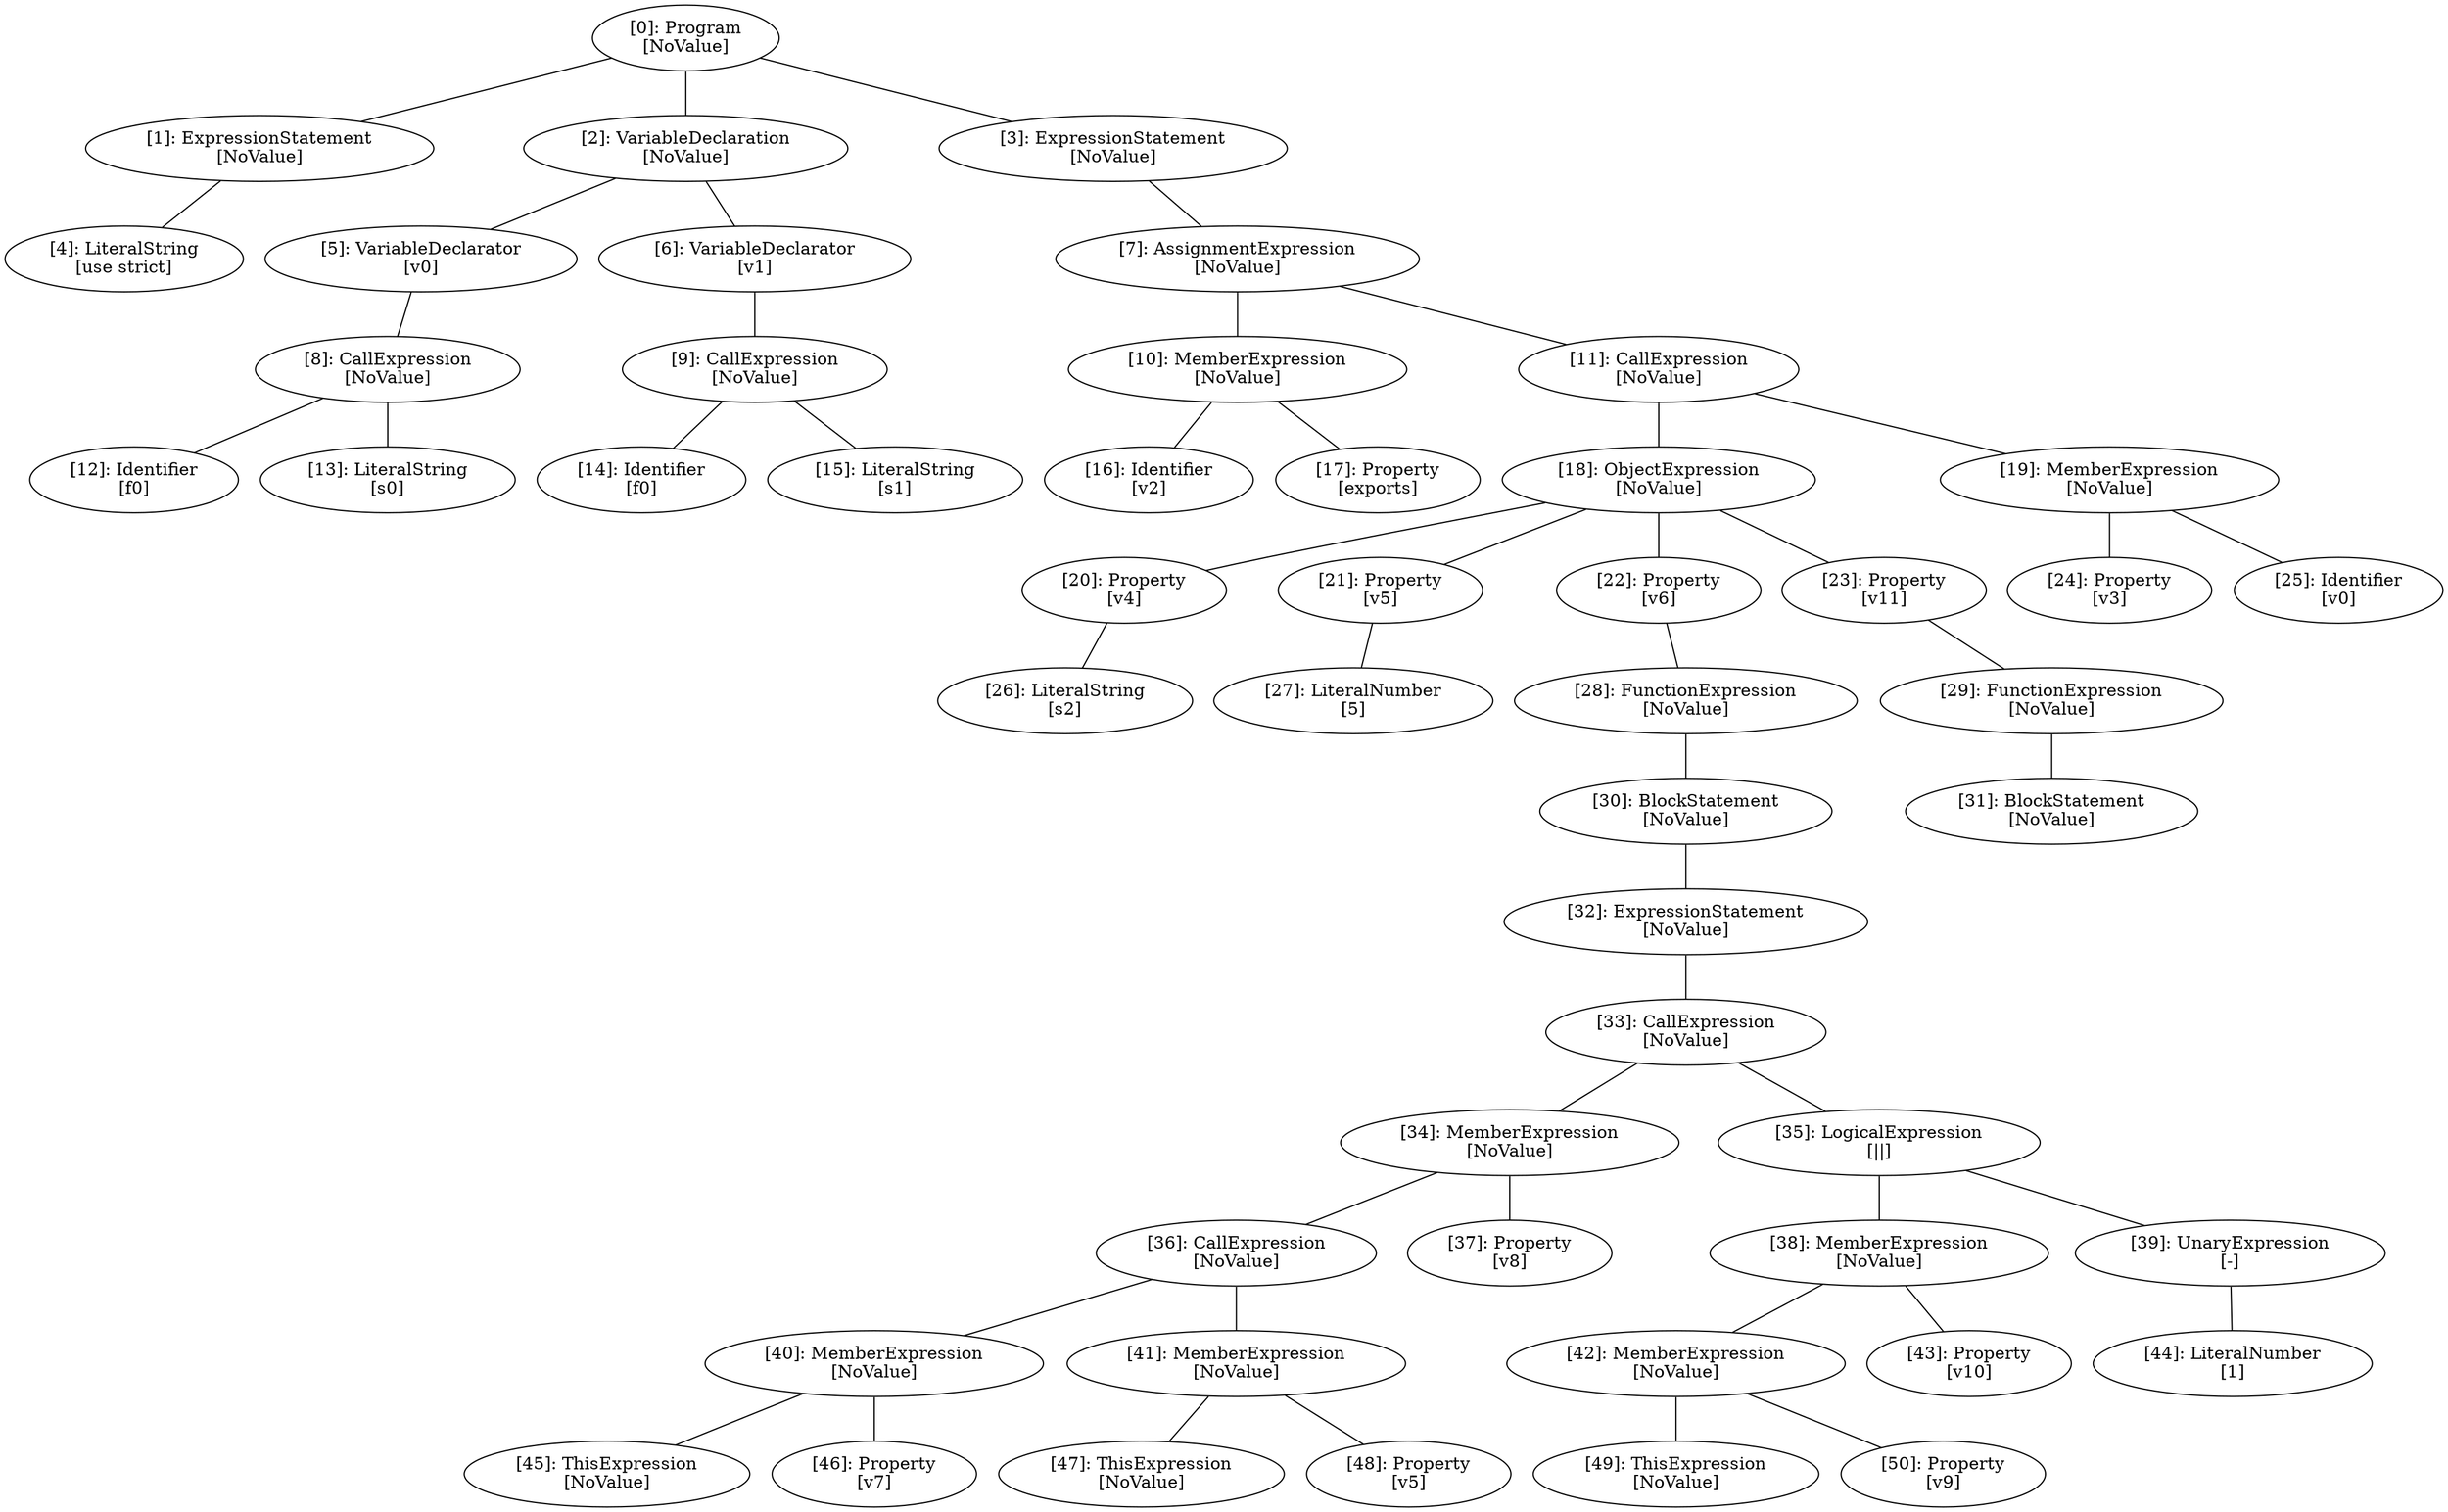 // Result
graph {
	0 [label="[0]: Program
[NoValue]"]
	1 [label="[1]: ExpressionStatement
[NoValue]"]
	2 [label="[2]: VariableDeclaration
[NoValue]"]
	3 [label="[3]: ExpressionStatement
[NoValue]"]
	4 [label="[4]: LiteralString
[use strict]"]
	5 [label="[5]: VariableDeclarator
[v0]"]
	6 [label="[6]: VariableDeclarator
[v1]"]
	7 [label="[7]: AssignmentExpression
[NoValue]"]
	8 [label="[8]: CallExpression
[NoValue]"]
	9 [label="[9]: CallExpression
[NoValue]"]
	10 [label="[10]: MemberExpression
[NoValue]"]
	11 [label="[11]: CallExpression
[NoValue]"]
	12 [label="[12]: Identifier
[f0]"]
	13 [label="[13]: LiteralString
[s0]"]
	14 [label="[14]: Identifier
[f0]"]
	15 [label="[15]: LiteralString
[s1]"]
	16 [label="[16]: Identifier
[v2]"]
	17 [label="[17]: Property
[exports]"]
	18 [label="[18]: ObjectExpression
[NoValue]"]
	19 [label="[19]: MemberExpression
[NoValue]"]
	20 [label="[20]: Property
[v4]"]
	21 [label="[21]: Property
[v5]"]
	22 [label="[22]: Property
[v6]"]
	23 [label="[23]: Property
[v11]"]
	24 [label="[24]: Property
[v3]"]
	25 [label="[25]: Identifier
[v0]"]
	26 [label="[26]: LiteralString
[s2]"]
	27 [label="[27]: LiteralNumber
[5]"]
	28 [label="[28]: FunctionExpression
[NoValue]"]
	29 [label="[29]: FunctionExpression
[NoValue]"]
	30 [label="[30]: BlockStatement
[NoValue]"]
	31 [label="[31]: BlockStatement
[NoValue]"]
	32 [label="[32]: ExpressionStatement
[NoValue]"]
	33 [label="[33]: CallExpression
[NoValue]"]
	34 [label="[34]: MemberExpression
[NoValue]"]
	35 [label="[35]: LogicalExpression
[||]"]
	36 [label="[36]: CallExpression
[NoValue]"]
	37 [label="[37]: Property
[v8]"]
	38 [label="[38]: MemberExpression
[NoValue]"]
	39 [label="[39]: UnaryExpression
[-]"]
	40 [label="[40]: MemberExpression
[NoValue]"]
	41 [label="[41]: MemberExpression
[NoValue]"]
	42 [label="[42]: MemberExpression
[NoValue]"]
	43 [label="[43]: Property
[v10]"]
	44 [label="[44]: LiteralNumber
[1]"]
	45 [label="[45]: ThisExpression
[NoValue]"]
	46 [label="[46]: Property
[v7]"]
	47 [label="[47]: ThisExpression
[NoValue]"]
	48 [label="[48]: Property
[v5]"]
	49 [label="[49]: ThisExpression
[NoValue]"]
	50 [label="[50]: Property
[v9]"]
	0 -- 1
	0 -- 2
	0 -- 3
	1 -- 4
	2 -- 5
	2 -- 6
	3 -- 7
	5 -- 8
	6 -- 9
	7 -- 10
	7 -- 11
	8 -- 12
	8 -- 13
	9 -- 14
	9 -- 15
	10 -- 16
	10 -- 17
	11 -- 18
	11 -- 19
	18 -- 20
	18 -- 21
	18 -- 22
	18 -- 23
	19 -- 24
	19 -- 25
	20 -- 26
	21 -- 27
	22 -- 28
	23 -- 29
	28 -- 30
	29 -- 31
	30 -- 32
	32 -- 33
	33 -- 34
	33 -- 35
	34 -- 36
	34 -- 37
	35 -- 38
	35 -- 39
	36 -- 40
	36 -- 41
	38 -- 42
	38 -- 43
	39 -- 44
	40 -- 45
	40 -- 46
	41 -- 47
	41 -- 48
	42 -- 49
	42 -- 50
}
